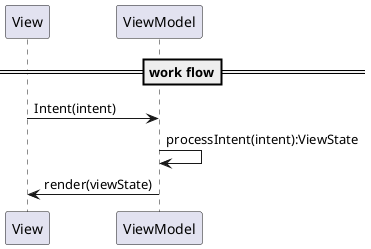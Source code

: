 @startuml
==work flow==
View -> ViewModel: Intent(intent)
ViewModel -> ViewModel: processIntent(intent):ViewState
ViewModel -> View: render(viewState)
@endum